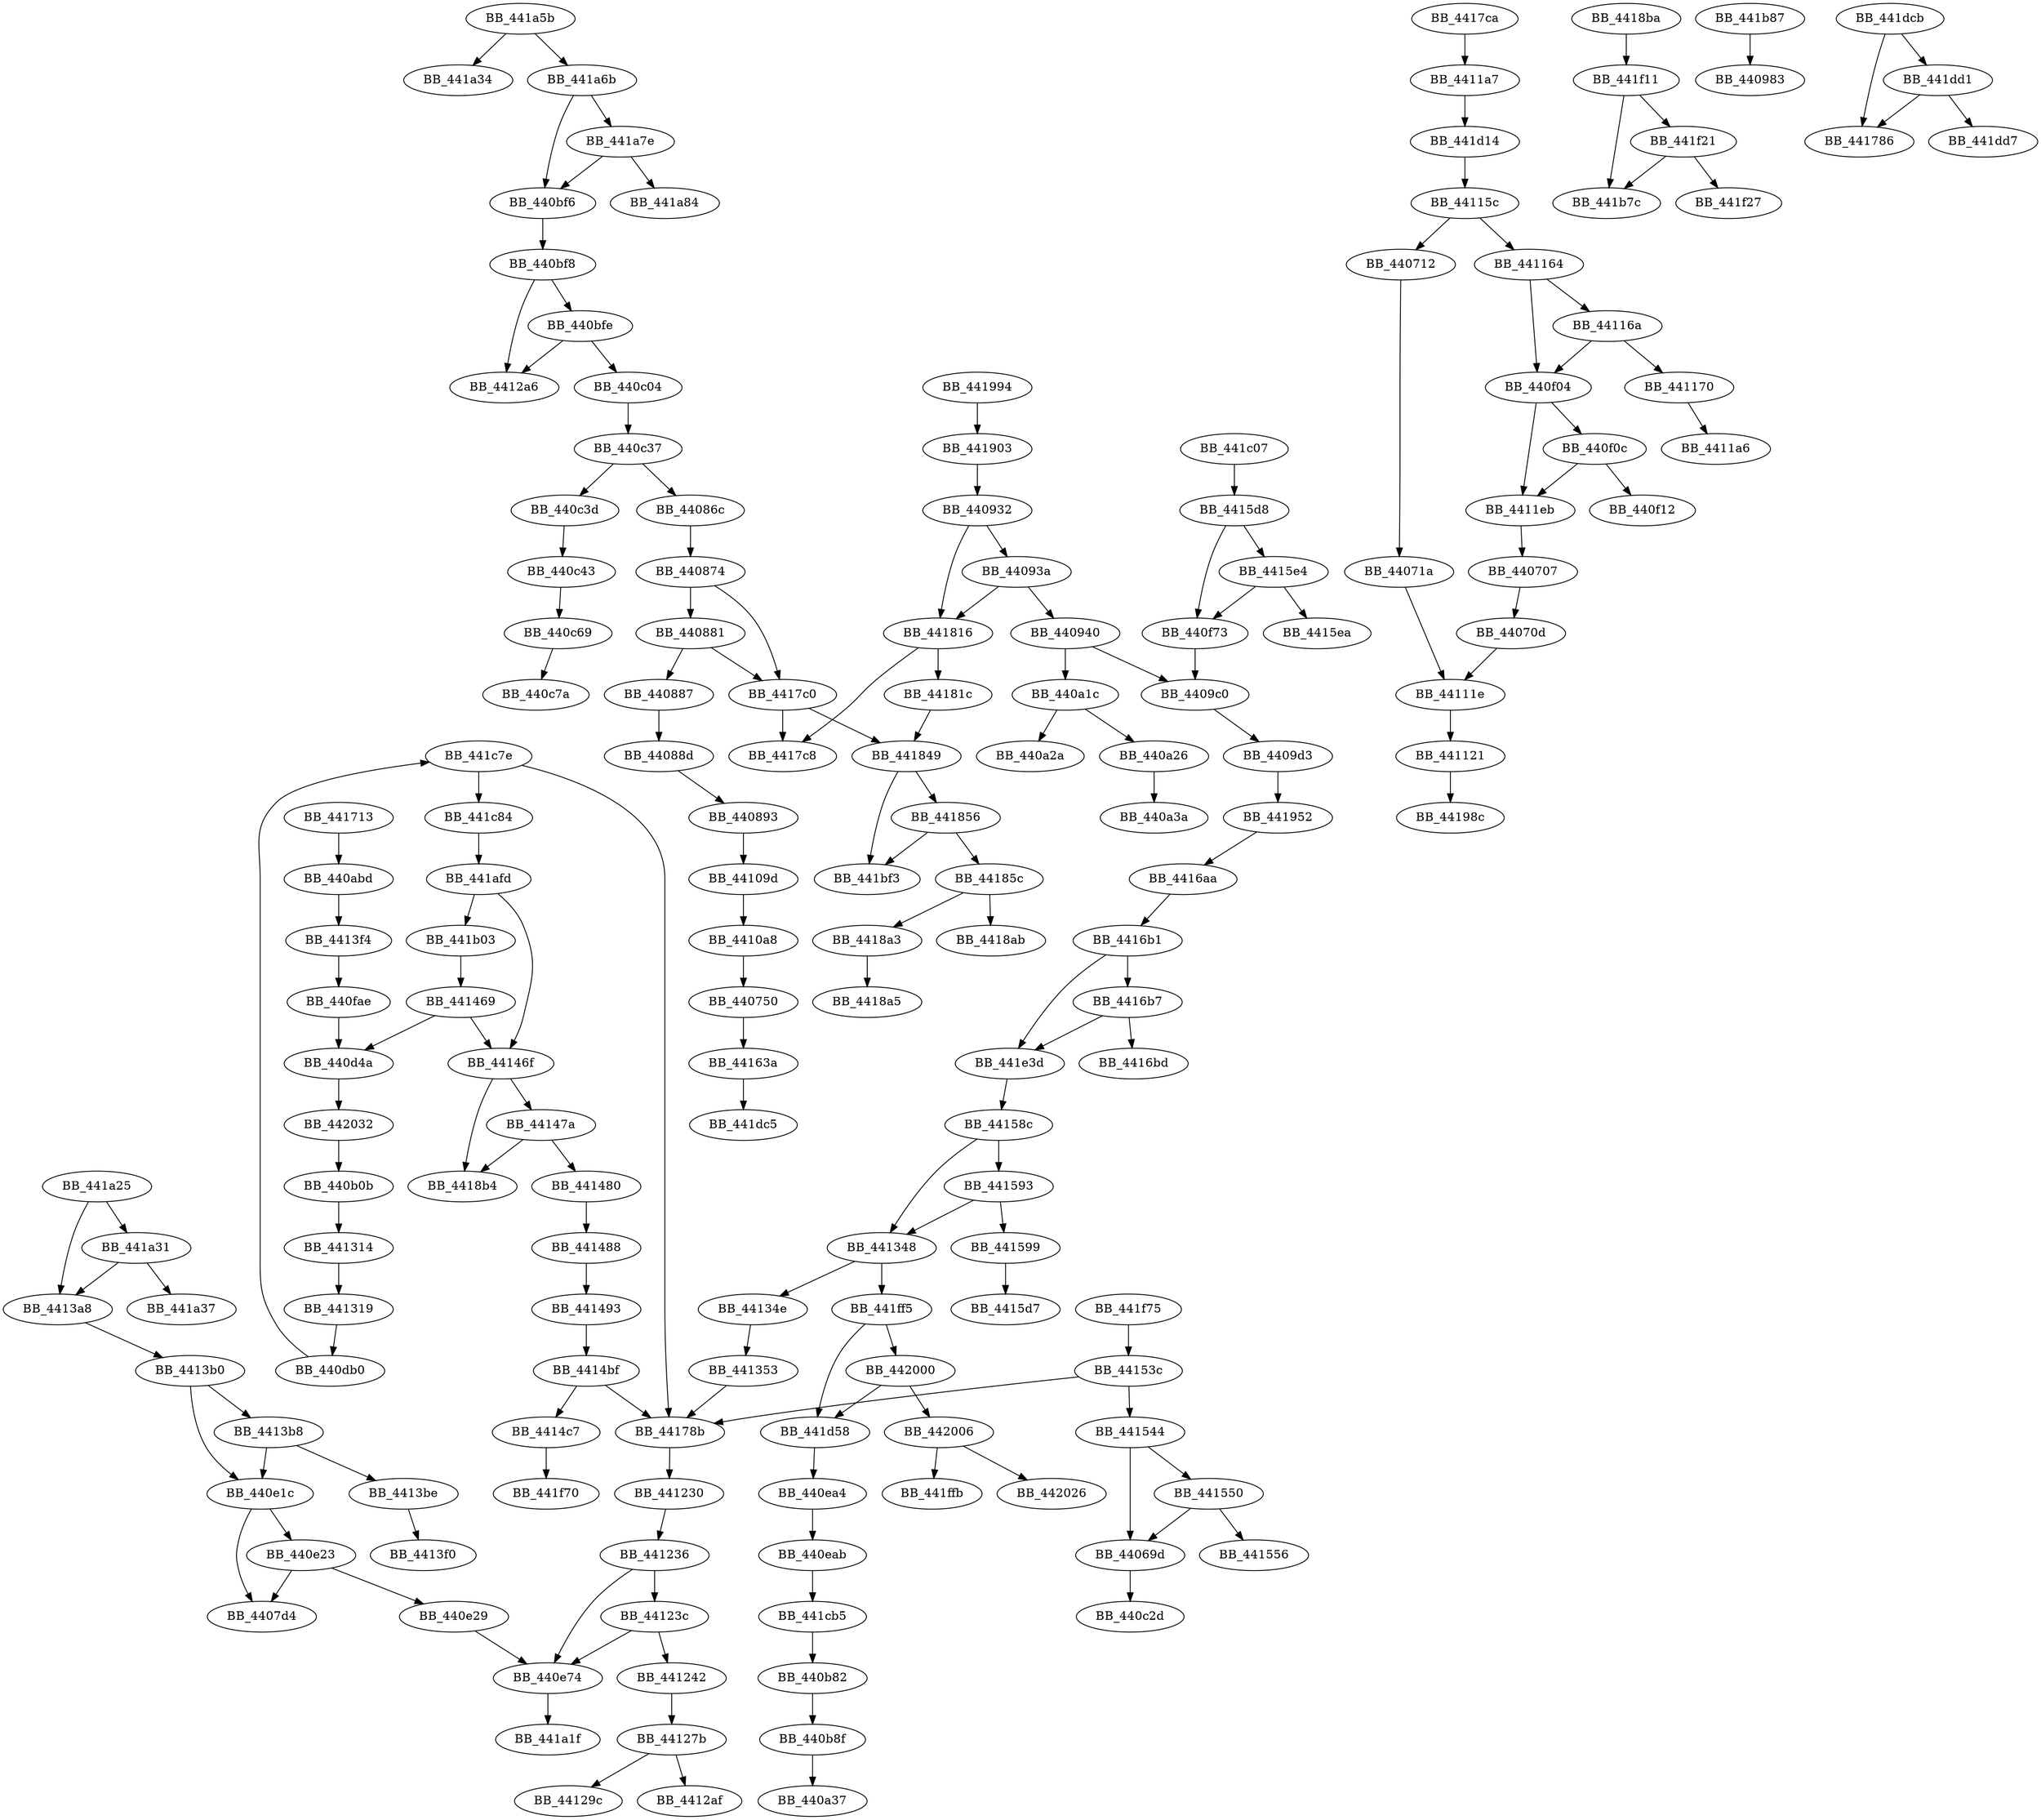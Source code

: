 DiGraph sub_441713{
BB_44069d->BB_440c2d
BB_440707->BB_44070d
BB_44070d->BB_44111e
BB_440712->BB_44071a
BB_44071a->BB_44111e
BB_440750->BB_44163a
BB_44086c->BB_440874
BB_440874->BB_440881
BB_440874->BB_4417c0
BB_440881->BB_440887
BB_440881->BB_4417c0
BB_440887->BB_44088d
BB_44088d->BB_440893
BB_440893->BB_44109d
BB_440932->BB_44093a
BB_440932->BB_441816
BB_44093a->BB_440940
BB_44093a->BB_441816
BB_440940->BB_4409c0
BB_440940->BB_440a1c
BB_4409c0->BB_4409d3
BB_4409d3->BB_441952
BB_440a1c->BB_440a26
BB_440a1c->BB_440a2a
BB_440a26->BB_440a3a
BB_440abd->BB_4413f4
BB_440b0b->BB_441314
BB_440b82->BB_440b8f
BB_440b8f->BB_440a37
BB_440bf6->BB_440bf8
BB_440bf8->BB_440bfe
BB_440bf8->BB_4412a6
BB_440bfe->BB_440c04
BB_440bfe->BB_4412a6
BB_440c04->BB_440c37
BB_440c37->BB_44086c
BB_440c37->BB_440c3d
BB_440c3d->BB_440c43
BB_440c43->BB_440c69
BB_440c69->BB_440c7a
BB_440d4a->BB_442032
BB_440db0->BB_441c7e
BB_440e1c->BB_4407d4
BB_440e1c->BB_440e23
BB_440e23->BB_4407d4
BB_440e23->BB_440e29
BB_440e29->BB_440e74
BB_440e74->BB_441a1f
BB_440ea4->BB_440eab
BB_440eab->BB_441cb5
BB_440f04->BB_440f0c
BB_440f04->BB_4411eb
BB_440f0c->BB_440f12
BB_440f0c->BB_4411eb
BB_440f73->BB_4409c0
BB_440fae->BB_440d4a
BB_44109d->BB_4410a8
BB_4410a8->BB_440750
BB_44111e->BB_441121
BB_441121->BB_44198c
BB_44115c->BB_440712
BB_44115c->BB_441164
BB_441164->BB_440f04
BB_441164->BB_44116a
BB_44116a->BB_440f04
BB_44116a->BB_441170
BB_441170->BB_4411a6
BB_4411a7->BB_441d14
BB_4411eb->BB_440707
BB_441230->BB_441236
BB_441236->BB_440e74
BB_441236->BB_44123c
BB_44123c->BB_440e74
BB_44123c->BB_441242
BB_441242->BB_44127b
BB_44127b->BB_44129c
BB_44127b->BB_4412af
BB_441314->BB_441319
BB_441319->BB_440db0
BB_441348->BB_44134e
BB_441348->BB_441ff5
BB_44134e->BB_441353
BB_441353->BB_44178b
BB_4413a8->BB_4413b0
BB_4413b0->BB_440e1c
BB_4413b0->BB_4413b8
BB_4413b8->BB_440e1c
BB_4413b8->BB_4413be
BB_4413be->BB_4413f0
BB_4413f4->BB_440fae
BB_441469->BB_440d4a
BB_441469->BB_44146f
BB_44146f->BB_44147a
BB_44146f->BB_4418b4
BB_44147a->BB_441480
BB_44147a->BB_4418b4
BB_441480->BB_441488
BB_441488->BB_441493
BB_441493->BB_4414bf
BB_4414bf->BB_4414c7
BB_4414bf->BB_44178b
BB_4414c7->BB_441f70
BB_44153c->BB_441544
BB_44153c->BB_44178b
BB_441544->BB_44069d
BB_441544->BB_441550
BB_441550->BB_44069d
BB_441550->BB_441556
BB_44158c->BB_441348
BB_44158c->BB_441593
BB_441593->BB_441348
BB_441593->BB_441599
BB_441599->BB_4415d7
BB_4415d8->BB_440f73
BB_4415d8->BB_4415e4
BB_4415e4->BB_440f73
BB_4415e4->BB_4415ea
BB_44163a->BB_441dc5
BB_4416aa->BB_4416b1
BB_4416b1->BB_4416b7
BB_4416b1->BB_441e3d
BB_4416b7->BB_4416bd
BB_4416b7->BB_441e3d
BB_441713->BB_440abd
BB_44178b->BB_441230
BB_4417c0->BB_4417c8
BB_4417c0->BB_441849
BB_4417ca->BB_4411a7
BB_441816->BB_4417c8
BB_441816->BB_44181c
BB_44181c->BB_441849
BB_441849->BB_441856
BB_441849->BB_441bf3
BB_441856->BB_44185c
BB_441856->BB_441bf3
BB_44185c->BB_4418a3
BB_44185c->BB_4418ab
BB_4418a3->BB_4418a5
BB_4418ba->BB_441f11
BB_441903->BB_440932
BB_441952->BB_4416aa
BB_441994->BB_441903
BB_441a25->BB_4413a8
BB_441a25->BB_441a31
BB_441a31->BB_4413a8
BB_441a31->BB_441a37
BB_441a5b->BB_441a34
BB_441a5b->BB_441a6b
BB_441a6b->BB_440bf6
BB_441a6b->BB_441a7e
BB_441a7e->BB_440bf6
BB_441a7e->BB_441a84
BB_441afd->BB_44146f
BB_441afd->BB_441b03
BB_441b03->BB_441469
BB_441b87->BB_440983
BB_441c07->BB_4415d8
BB_441c7e->BB_44178b
BB_441c7e->BB_441c84
BB_441c84->BB_441afd
BB_441cb5->BB_440b82
BB_441d14->BB_44115c
BB_441d58->BB_440ea4
BB_441dcb->BB_441786
BB_441dcb->BB_441dd1
BB_441dd1->BB_441786
BB_441dd1->BB_441dd7
BB_441e3d->BB_44158c
BB_441f11->BB_441b7c
BB_441f11->BB_441f21
BB_441f21->BB_441b7c
BB_441f21->BB_441f27
BB_441f75->BB_44153c
BB_441ff5->BB_441d58
BB_441ff5->BB_442000
BB_442000->BB_441d58
BB_442000->BB_442006
BB_442006->BB_441ffb
BB_442006->BB_442026
BB_442032->BB_440b0b
}

